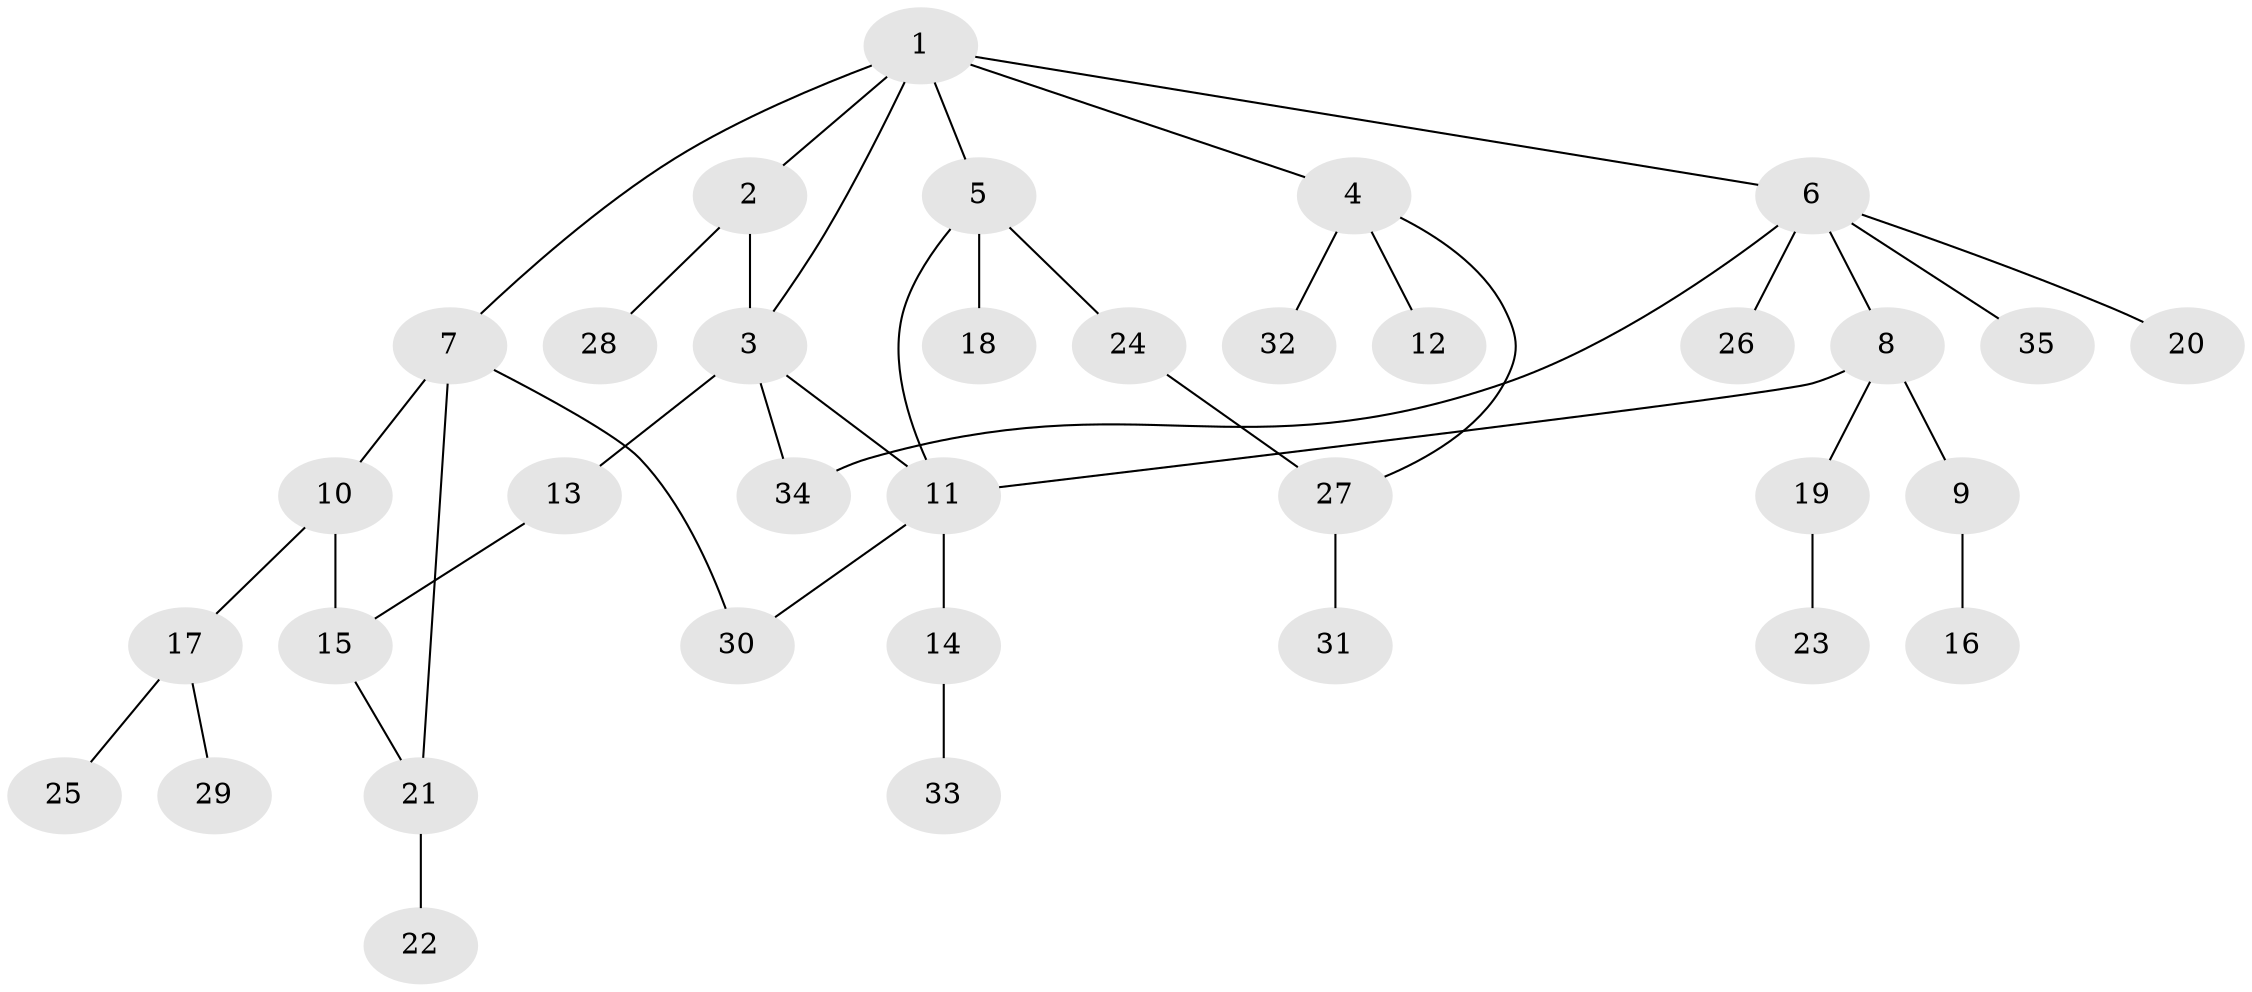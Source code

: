 // original degree distribution, {7: 0.04, 4: 0.12, 5: 0.04, 1: 0.4, 6: 0.02, 2: 0.3, 3: 0.08}
// Generated by graph-tools (version 1.1) at 2025/48/03/04/25 22:48:52]
// undirected, 35 vertices, 42 edges
graph export_dot {
  node [color=gray90,style=filled];
  1;
  2;
  3;
  4;
  5;
  6;
  7;
  8;
  9;
  10;
  11;
  12;
  13;
  14;
  15;
  16;
  17;
  18;
  19;
  20;
  21;
  22;
  23;
  24;
  25;
  26;
  27;
  28;
  29;
  30;
  31;
  32;
  33;
  34;
  35;
  1 -- 2 [weight=1.0];
  1 -- 3 [weight=1.0];
  1 -- 4 [weight=1.0];
  1 -- 5 [weight=1.0];
  1 -- 6 [weight=1.0];
  1 -- 7 [weight=1.0];
  2 -- 3 [weight=1.0];
  2 -- 28 [weight=1.0];
  3 -- 11 [weight=1.0];
  3 -- 13 [weight=1.0];
  3 -- 34 [weight=1.0];
  4 -- 12 [weight=1.0];
  4 -- 27 [weight=1.0];
  4 -- 32 [weight=1.0];
  5 -- 11 [weight=1.0];
  5 -- 18 [weight=1.0];
  5 -- 24 [weight=1.0];
  6 -- 8 [weight=1.0];
  6 -- 20 [weight=1.0];
  6 -- 26 [weight=1.0];
  6 -- 34 [weight=1.0];
  6 -- 35 [weight=1.0];
  7 -- 10 [weight=1.0];
  7 -- 21 [weight=1.0];
  7 -- 30 [weight=1.0];
  8 -- 9 [weight=1.0];
  8 -- 11 [weight=1.0];
  8 -- 19 [weight=1.0];
  9 -- 16 [weight=1.0];
  10 -- 15 [weight=1.0];
  10 -- 17 [weight=1.0];
  11 -- 14 [weight=1.0];
  11 -- 30 [weight=1.0];
  13 -- 15 [weight=1.0];
  14 -- 33 [weight=1.0];
  15 -- 21 [weight=1.0];
  17 -- 25 [weight=1.0];
  17 -- 29 [weight=1.0];
  19 -- 23 [weight=1.0];
  21 -- 22 [weight=1.0];
  24 -- 27 [weight=1.0];
  27 -- 31 [weight=1.0];
}
